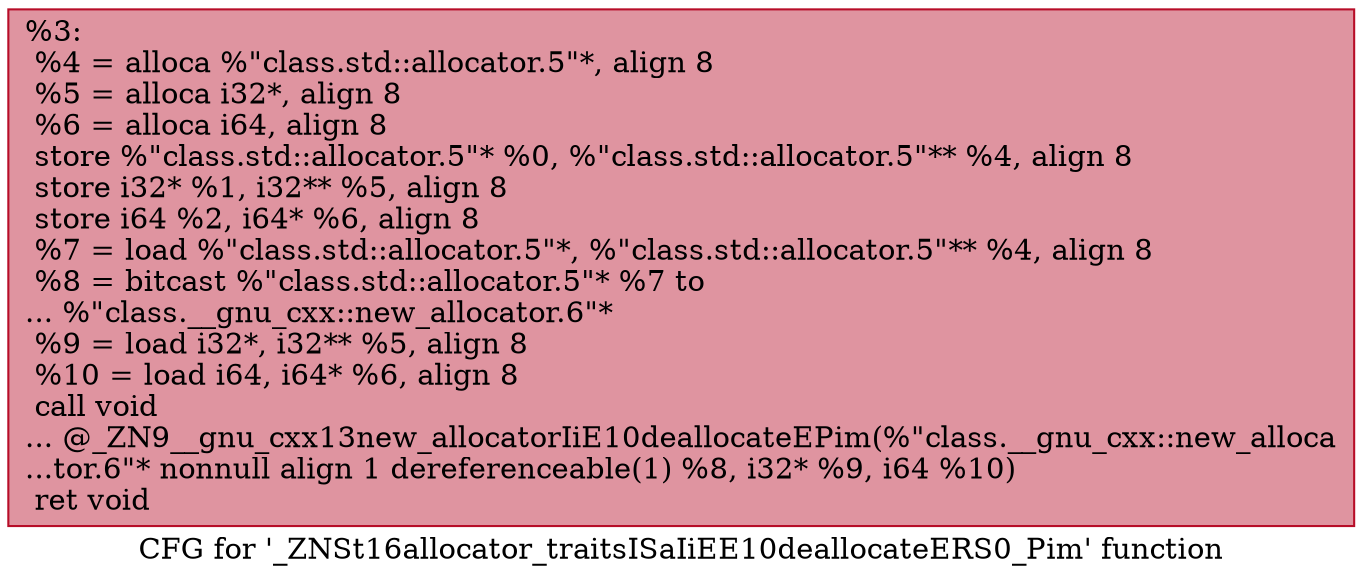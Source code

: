 digraph "CFG for '_ZNSt16allocator_traitsISaIiEE10deallocateERS0_Pim' function" {
	label="CFG for '_ZNSt16allocator_traitsISaIiEE10deallocateERS0_Pim' function";

	Node0x5604d28af510 [shape=record,color="#b70d28ff", style=filled, fillcolor="#b70d2870",label="{%3:\l  %4 = alloca %\"class.std::allocator.5\"*, align 8\l  %5 = alloca i32*, align 8\l  %6 = alloca i64, align 8\l  store %\"class.std::allocator.5\"* %0, %\"class.std::allocator.5\"** %4, align 8\l  store i32* %1, i32** %5, align 8\l  store i64 %2, i64* %6, align 8\l  %7 = load %\"class.std::allocator.5\"*, %\"class.std::allocator.5\"** %4, align 8\l  %8 = bitcast %\"class.std::allocator.5\"* %7 to\l... %\"class.__gnu_cxx::new_allocator.6\"*\l  %9 = load i32*, i32** %5, align 8\l  %10 = load i64, i64* %6, align 8\l  call void\l... @_ZN9__gnu_cxx13new_allocatorIiE10deallocateEPim(%\"class.__gnu_cxx::new_alloca\l...tor.6\"* nonnull align 1 dereferenceable(1) %8, i32* %9, i64 %10)\l  ret void\l}"];
}
